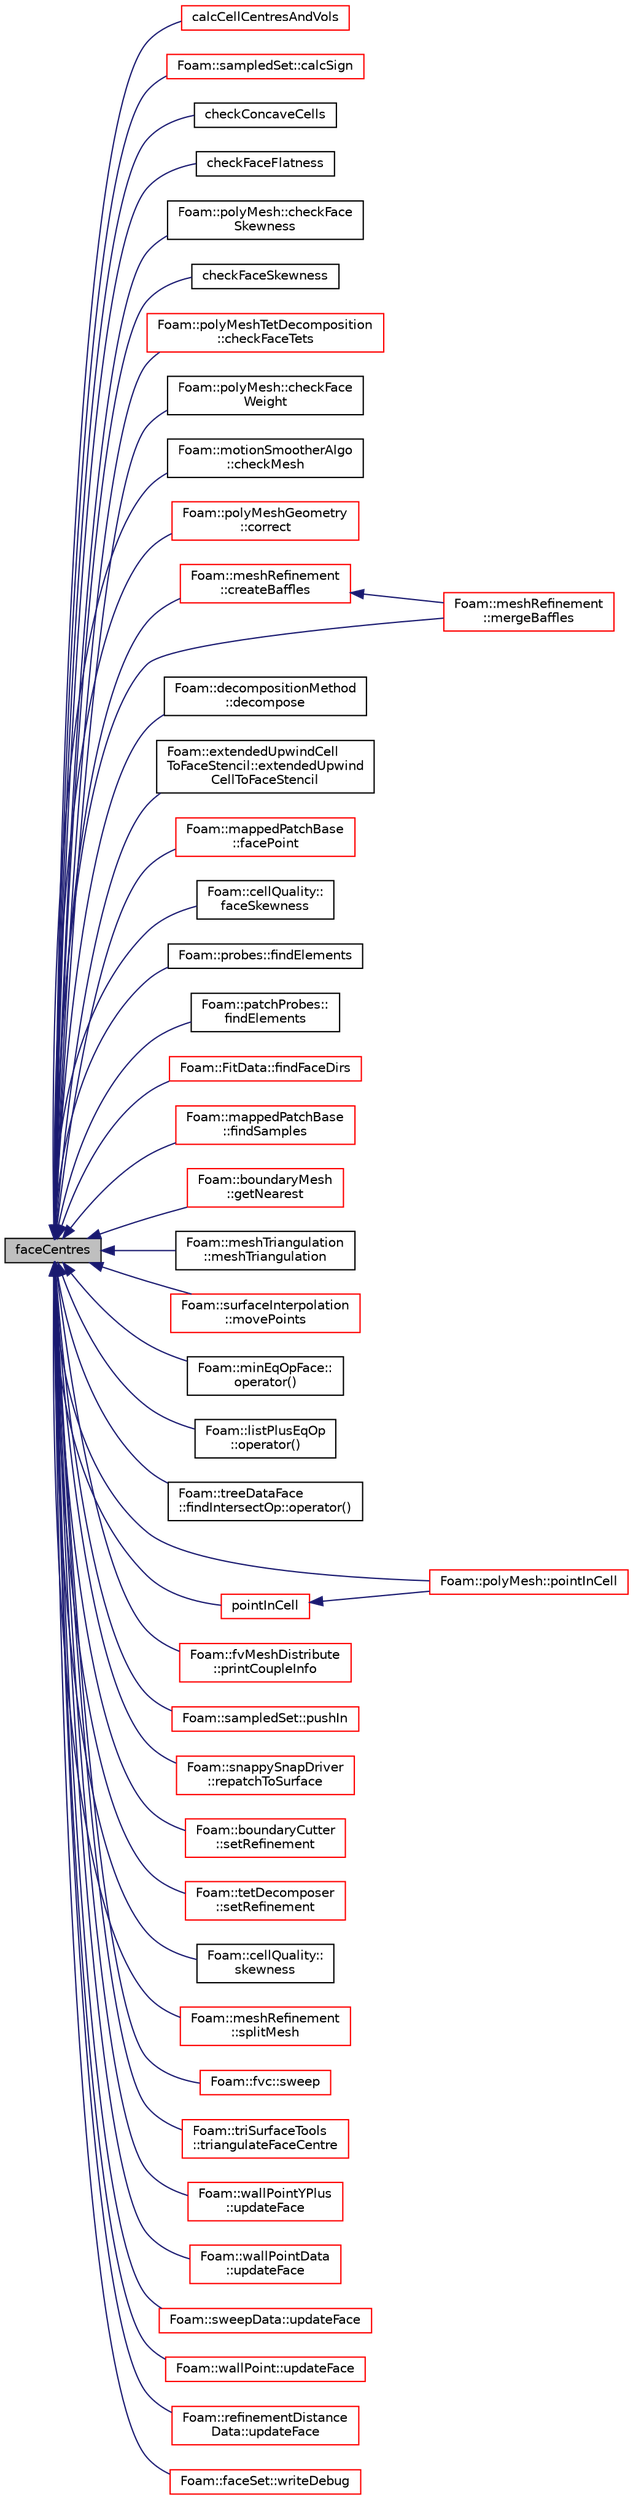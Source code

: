 digraph "faceCentres"
{
  bgcolor="transparent";
  edge [fontname="Helvetica",fontsize="10",labelfontname="Helvetica",labelfontsize="10"];
  node [fontname="Helvetica",fontsize="10",shape=record];
  rankdir="LR";
  Node1 [label="faceCentres",height=0.2,width=0.4,color="black", fillcolor="grey75", style="filled", fontcolor="black"];
  Node1 -> Node2 [dir="back",color="midnightblue",fontsize="10",style="solid",fontname="Helvetica"];
  Node2 [label="calcCellCentresAndVols",height=0.2,width=0.4,color="red",URL="$a02008.html#a89729710e3c8283ad5d8b964f8fa3b72",tooltip="Calculate cell centres and volumes. "];
  Node1 -> Node3 [dir="back",color="midnightblue",fontsize="10",style="solid",fontname="Helvetica"];
  Node3 [label="Foam::sampledSet::calcSign",height=0.2,width=0.4,color="red",URL="$a02293.html#a231a71df1259e17da748d03d159b4e4a",tooltip="Calculates inproduct of face normal and vector sample-face centre. "];
  Node1 -> Node4 [dir="back",color="midnightblue",fontsize="10",style="solid",fontname="Helvetica"];
  Node4 [label="checkConcaveCells",height=0.2,width=0.4,color="black",URL="$a02008.html#a1ea1e2787f2f3c9c105e3aecf23f6b7c",tooltip="Check for concave cells by the planes of faces. "];
  Node1 -> Node5 [dir="back",color="midnightblue",fontsize="10",style="solid",fontname="Helvetica"];
  Node5 [label="checkFaceFlatness",height=0.2,width=0.4,color="black",URL="$a02008.html#a051f66aef537e9d0df8ab87c106a51d2",tooltip="Check face warpage: decompose face and check ratio between. "];
  Node1 -> Node6 [dir="back",color="midnightblue",fontsize="10",style="solid",fontname="Helvetica"];
  Node6 [label="Foam::polyMesh::checkFace\lSkewness",height=0.2,width=0.4,color="black",URL="$a01955.html#a8f87b1d67162c608968adae46a54c723",tooltip="Check face skewness. "];
  Node1 -> Node7 [dir="back",color="midnightblue",fontsize="10",style="solid",fontname="Helvetica"];
  Node7 [label="checkFaceSkewness",height=0.2,width=0.4,color="black",URL="$a02008.html#a8f87b1d67162c608968adae46a54c723",tooltip="Check face skewness. "];
  Node1 -> Node8 [dir="back",color="midnightblue",fontsize="10",style="solid",fontname="Helvetica"];
  Node8 [label="Foam::polyMeshTetDecomposition\l::checkFaceTets",height=0.2,width=0.4,color="red",URL="$a01961.html#a73ef5247a1e78210c08a4a9ef6222e9f",tooltip="Check face-decomposition tet volume. "];
  Node1 -> Node9 [dir="back",color="midnightblue",fontsize="10",style="solid",fontname="Helvetica"];
  Node9 [label="Foam::polyMesh::checkFace\lWeight",height=0.2,width=0.4,color="black",URL="$a01955.html#a52a89e0c46b955777483455b1891b662",tooltip="Check for face weights. "];
  Node1 -> Node10 [dir="back",color="midnightblue",fontsize="10",style="solid",fontname="Helvetica"];
  Node10 [label="Foam::motionSmootherAlgo\l::checkMesh",height=0.2,width=0.4,color="black",URL="$a01565.html#a078476cf74c48ec612d310bebc06f0f0",tooltip="Check (subset of mesh including baffles) with mesh settings. "];
  Node1 -> Node11 [dir="back",color="midnightblue",fontsize="10",style="solid",fontname="Helvetica"];
  Node11 [label="Foam::polyMeshGeometry\l::correct",height=0.2,width=0.4,color="red",URL="$a01959.html#a3ae44b28050c3aa494c1d8e18cf618c1",tooltip="Take over properties from mesh. "];
  Node1 -> Node12 [dir="back",color="midnightblue",fontsize="10",style="solid",fontname="Helvetica"];
  Node12 [label="Foam::meshRefinement\l::createBaffles",height=0.2,width=0.4,color="red",URL="$a01503.html#adf59ba1ba1060862e3274059692eea57",tooltip="Create baffle for every internal face where ownPatch != -1. "];
  Node12 -> Node13 [dir="back",color="midnightblue",fontsize="10",style="solid",fontname="Helvetica"];
  Node13 [label="Foam::meshRefinement\l::mergeBaffles",height=0.2,width=0.4,color="red",URL="$a01503.html#aa959f1ef1377d3a4eaac5ff099280e50",tooltip="Merge baffles. Gets pairs of faces. "];
  Node1 -> Node14 [dir="back",color="midnightblue",fontsize="10",style="solid",fontname="Helvetica"];
  Node14 [label="Foam::decompositionMethod\l::decompose",height=0.2,width=0.4,color="black",URL="$a00512.html#a9e5348f6d62778dc2721d9646d92c3d2"];
  Node1 -> Node15 [dir="back",color="midnightblue",fontsize="10",style="solid",fontname="Helvetica"];
  Node15 [label="Foam::extendedUpwindCell\lToFaceStencil::extendedUpwind\lCellToFaceStencil",height=0.2,width=0.4,color="black",URL="$a00714.html#ad67ed491462f15bb971c7700bfa99a5f",tooltip="Construct from mesh and uncompacted centred face stencil. "];
  Node1 -> Node16 [dir="back",color="midnightblue",fontsize="10",style="solid",fontname="Helvetica"];
  Node16 [label="Foam::mappedPatchBase\l::facePoint",height=0.2,width=0.4,color="red",URL="$a01450.html#ad0bddf79d2b444844de9954bd3c79317",tooltip="Get a point on the face given a face decomposition method: "];
  Node1 -> Node17 [dir="back",color="midnightblue",fontsize="10",style="solid",fontname="Helvetica"];
  Node17 [label="Foam::cellQuality::\lfaceSkewness",height=0.2,width=0.4,color="black",URL="$a00222.html#a90866894ec7d3282536731dbc7336fb6",tooltip="Return face skewness. "];
  Node1 -> Node18 [dir="back",color="midnightblue",fontsize="10",style="solid",fontname="Helvetica"];
  Node18 [label="Foam::probes::findElements",height=0.2,width=0.4,color="black",URL="$a02015.html#a852f621399b6ee1f3467e69a1d5fe8b4",tooltip="Find cells and faces containing probes. "];
  Node1 -> Node19 [dir="back",color="midnightblue",fontsize="10",style="solid",fontname="Helvetica"];
  Node19 [label="Foam::patchProbes::\lfindElements",height=0.2,width=0.4,color="black",URL="$a01849.html#a852f621399b6ee1f3467e69a1d5fe8b4",tooltip="Find elements containing patchProbes. "];
  Node1 -> Node20 [dir="back",color="midnightblue",fontsize="10",style="solid",fontname="Helvetica"];
  Node20 [label="Foam::FitData::findFaceDirs",height=0.2,width=0.4,color="red",URL="$a00822.html#afea6c3ae5bba0eddf3f321b3c56ecfba",tooltip="Find the normal direction (i) and j and k directions for face faci. "];
  Node1 -> Node21 [dir="back",color="midnightblue",fontsize="10",style="solid",fontname="Helvetica"];
  Node21 [label="Foam::mappedPatchBase\l::findSamples",height=0.2,width=0.4,color="red",URL="$a01450.html#af1dadf58aa8d06f7448d1859188f909d",tooltip="Find cells/faces containing samples. "];
  Node1 -> Node22 [dir="back",color="midnightblue",fontsize="10",style="solid",fontname="Helvetica"];
  Node22 [label="Foam::boundaryMesh\l::getNearest",height=0.2,width=0.4,color="red",URL="$a00150.html#afc0c1d142df9fc42e5efffdf1f144d3a",tooltip="Get bMesh index of nearest face for every boundary face in. "];
  Node1 -> Node13 [dir="back",color="midnightblue",fontsize="10",style="solid",fontname="Helvetica"];
  Node1 -> Node23 [dir="back",color="midnightblue",fontsize="10",style="solid",fontname="Helvetica"];
  Node23 [label="Foam::meshTriangulation\l::meshTriangulation",height=0.2,width=0.4,color="black",URL="$a01511.html#adc26bbba53e9c1d772cb4c2807351802",tooltip="Construct from selected mesh cell and region number to be used. "];
  Node1 -> Node24 [dir="back",color="midnightblue",fontsize="10",style="solid",fontname="Helvetica"];
  Node24 [label="Foam::surfaceInterpolation\l::movePoints",height=0.2,width=0.4,color="red",URL="$a02557.html#a049fe0a86e2c86b4c0bb5fe02583bea4",tooltip="Do what is neccessary if the mesh has moved. "];
  Node1 -> Node25 [dir="back",color="midnightblue",fontsize="10",style="solid",fontname="Helvetica"];
  Node25 [label="Foam::minEqOpFace::\loperator()",height=0.2,width=0.4,color="black",URL="$a01525.html#af228995a82079a2c07a019825eb9c2b7"];
  Node1 -> Node26 [dir="back",color="midnightblue",fontsize="10",style="solid",fontname="Helvetica"];
  Node26 [label="Foam::listPlusEqOp\l::operator()",height=0.2,width=0.4,color="black",URL="$a01394.html#ae4420a9fd791f5ab9ebad1a3150ba899"];
  Node1 -> Node27 [dir="back",color="midnightblue",fontsize="10",style="solid",fontname="Helvetica"];
  Node27 [label="Foam::treeDataFace\l::findIntersectOp::operator()",height=0.2,width=0.4,color="black",URL="$a00813.html#a43d47b209c41bbb1717f33bc766cd2c0",tooltip="Calculate intersection of triangle with ray. Sets result. "];
  Node1 -> Node28 [dir="back",color="midnightblue",fontsize="10",style="solid",fontname="Helvetica"];
  Node28 [label="Foam::polyMesh::pointInCell",height=0.2,width=0.4,color="red",URL="$a01955.html#abd7881899c21d42679b6a77b47adadb6",tooltip="Test if point p is in the celli. "];
  Node1 -> Node29 [dir="back",color="midnightblue",fontsize="10",style="solid",fontname="Helvetica"];
  Node29 [label="pointInCell",height=0.2,width=0.4,color="red",URL="$a02008.html#ad869dc4da77b7d215411ce4adecca9e5",tooltip="Return true if the point is in the cell. "];
  Node29 -> Node28 [dir="back",color="midnightblue",fontsize="10",style="solid",fontname="Helvetica"];
  Node1 -> Node30 [dir="back",color="midnightblue",fontsize="10",style="solid",fontname="Helvetica"];
  Node30 [label="Foam::fvMeshDistribute\l::printCoupleInfo",height=0.2,width=0.4,color="red",URL="$a00891.html#a0b2e9e5ba94679bbc5d807ecf02687e2",tooltip="Print some info on coupling data. "];
  Node1 -> Node31 [dir="back",color="midnightblue",fontsize="10",style="solid",fontname="Helvetica"];
  Node31 [label="Foam::sampledSet::pushIn",height=0.2,width=0.4,color="red",URL="$a02293.html#a12d12f62ea6480ec254b7499cf773e9e",tooltip="Moves sample in direction of -n to it is &#39;inside&#39; of facei. "];
  Node1 -> Node32 [dir="back",color="midnightblue",fontsize="10",style="solid",fontname="Helvetica"];
  Node32 [label="Foam::snappySnapDriver\l::repatchToSurface",height=0.2,width=0.4,color="red",URL="$a02428.html#abf0c9c836463b6164ef331dce238b2fa",tooltip="Repatch faces according to surface nearest the face centre. "];
  Node1 -> Node33 [dir="back",color="midnightblue",fontsize="10",style="solid",fontname="Helvetica"];
  Node33 [label="Foam::boundaryCutter\l::setRefinement",height=0.2,width=0.4,color="red",URL="$a00149.html#af2a66719cccb66a09867e321aae596bd",tooltip="Do actual cutting with cut description. Inserts mesh changes. "];
  Node1 -> Node34 [dir="back",color="midnightblue",fontsize="10",style="solid",fontname="Helvetica"];
  Node34 [label="Foam::tetDecomposer\l::setRefinement",height=0.2,width=0.4,color="red",URL="$a02643.html#aeb1123afb6f39d7eb332698e53fc5610",tooltip="Insert all changes into meshMod to convert the polyMesh into. "];
  Node1 -> Node35 [dir="back",color="midnightblue",fontsize="10",style="solid",fontname="Helvetica"];
  Node35 [label="Foam::cellQuality::\lskewness",height=0.2,width=0.4,color="black",URL="$a00222.html#a3d78ba80875e6ffe3a5c81298d64cd10",tooltip="Return cell skewness. "];
  Node1 -> Node36 [dir="back",color="midnightblue",fontsize="10",style="solid",fontname="Helvetica"];
  Node36 [label="Foam::meshRefinement\l::splitMesh",height=0.2,width=0.4,color="red",URL="$a01503.html#a08f4ea0b833b94c474aa41d492a55d31",tooltip="Split off (with optional buffer layers) unreachable areas. "];
  Node1 -> Node37 [dir="back",color="midnightblue",fontsize="10",style="solid",fontname="Helvetica"];
  Node37 [label="Foam::fvc::sweep",height=0.2,width=0.4,color="red",URL="$a11009.html#a0ba98d69297b54282b0a15e74ec2ec67"];
  Node1 -> Node38 [dir="back",color="midnightblue",fontsize="10",style="solid",fontname="Helvetica"];
  Node38 [label="Foam::triSurfaceTools\l::triangulateFaceCentre",height=0.2,width=0.4,color="red",URL="$a02768.html#abf2be73c84828e0d5db6921bf8b57353",tooltip="Face-centre triangulation of (selected patches of) boundaryMesh. "];
  Node1 -> Node39 [dir="back",color="midnightblue",fontsize="10",style="solid",fontname="Helvetica"];
  Node39 [label="Foam::wallPointYPlus\l::updateFace",height=0.2,width=0.4,color="red",URL="$a02946.html#a01c727f56686d33cd4ca9b321f7eb54b",tooltip="Influence of neighbouring cell. "];
  Node1 -> Node40 [dir="back",color="midnightblue",fontsize="10",style="solid",fontname="Helvetica"];
  Node40 [label="Foam::wallPointData\l::updateFace",height=0.2,width=0.4,color="red",URL="$a02944.html#a7b0f760750ce56f4eeefea111007d7b2",tooltip="Influence of neighbouring cell. "];
  Node1 -> Node41 [dir="back",color="midnightblue",fontsize="10",style="solid",fontname="Helvetica"];
  Node41 [label="Foam::sweepData::updateFace",height=0.2,width=0.4,color="red",URL="$a02589.html#a204094d39f031fa10ec91ecb26b7a4e4",tooltip="Influence of neighbouring cell. "];
  Node1 -> Node42 [dir="back",color="midnightblue",fontsize="10",style="solid",fontname="Helvetica"];
  Node42 [label="Foam::wallPoint::updateFace",height=0.2,width=0.4,color="red",URL="$a02943.html#ac7d1d9220ac7649a5552db01570a1ff3",tooltip="Influence of neighbouring cell. "];
  Node1 -> Node43 [dir="back",color="midnightblue",fontsize="10",style="solid",fontname="Helvetica"];
  Node43 [label="Foam::refinementDistance\lData::updateFace",height=0.2,width=0.4,color="red",URL="$a02158.html#a8e964a63e2b60f3ade99c5faf14fdec4",tooltip="Influence of neighbouring cell. "];
  Node1 -> Node44 [dir="back",color="midnightblue",fontsize="10",style="solid",fontname="Helvetica"];
  Node44 [label="Foam::faceSet::writeDebug",height=0.2,width=0.4,color="red",URL="$a00743.html#a2e0459def09f570b9eec9aeabd517d5f",tooltip="Write maxLen items with label and coordinates. "];
}

